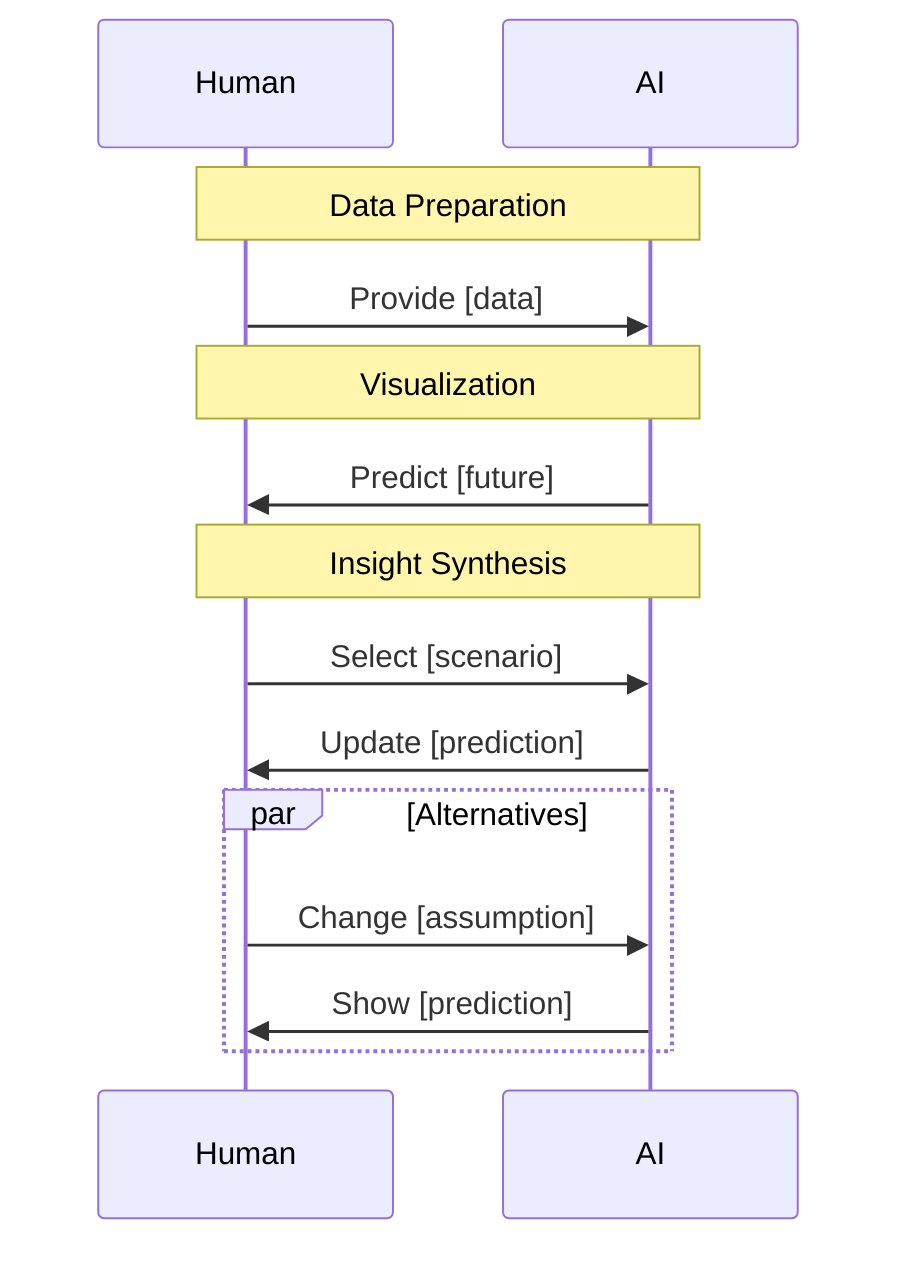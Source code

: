 sequenceDiagram
    participant H as Human
    participant A as AI

    note over H,A: Data Preparation
    H ->> A: Provide [data]

    note over H,A: Visualization
    A ->> H: Predict [future]

    note over H,A: Insight Synthesis
    H ->> A: Select [scenario]
    A ->> H: Update [prediction]
    par Alternatives
        H ->> A: Change [assumption]
        A ->> H: Show [prediction]
    end